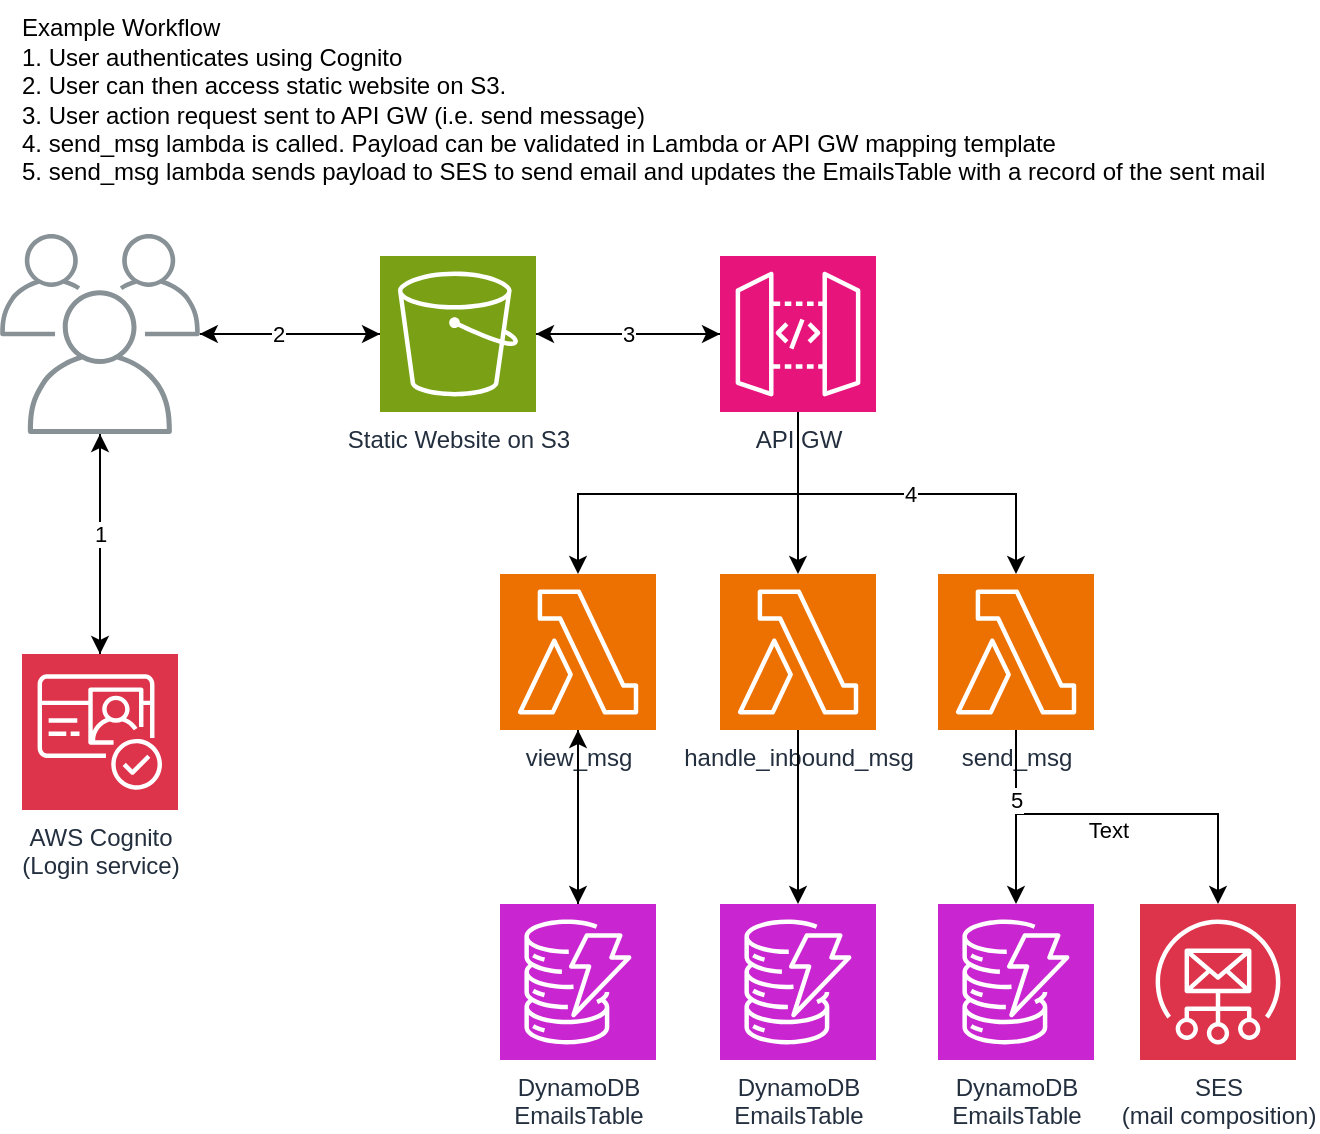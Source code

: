 <mxfile version="28.2.5">
  <diagram name="Page-1" id="s3lB7I6dJ0L6eCbnQk_0">
    <mxGraphModel dx="946" dy="592" grid="1" gridSize="10" guides="1" tooltips="1" connect="1" arrows="1" fold="1" page="1" pageScale="1" pageWidth="827" pageHeight="1169" math="0" shadow="0">
      <root>
        <mxCell id="0" />
        <mxCell id="1" parent="0" />
        <mxCell id="22hJQKztaAWEVZTj3P5C-9" style="edgeStyle=orthogonalEdgeStyle;rounded=0;orthogonalLoop=1;jettySize=auto;html=1;" edge="1" parent="1" source="D-xqw-UxvCrUXcZRyzRA-1" target="D-xqw-UxvCrUXcZRyzRA-3">
          <mxGeometry relative="1" as="geometry" />
        </mxCell>
        <mxCell id="D-xqw-UxvCrUXcZRyzRA-1" value="" style="sketch=0;outlineConnect=0;gradientColor=none;fontColor=#545B64;strokeColor=none;fillColor=#879196;dashed=0;verticalLabelPosition=bottom;verticalAlign=top;align=center;html=1;fontSize=12;fontStyle=0;aspect=fixed;shape=mxgraph.aws4.illustration_users;pointerEvents=1" parent="1" vertex="1">
          <mxGeometry x="80" y="250" width="100" height="100" as="geometry" />
        </mxCell>
        <mxCell id="22hJQKztaAWEVZTj3P5C-10" style="edgeStyle=orthogonalEdgeStyle;rounded=0;orthogonalLoop=1;jettySize=auto;html=1;" edge="1" parent="1" source="D-xqw-UxvCrUXcZRyzRA-3" target="D-xqw-UxvCrUXcZRyzRA-1">
          <mxGeometry relative="1" as="geometry">
            <Array as="points">
              <mxPoint x="220" y="300" />
              <mxPoint x="220" y="300" />
            </Array>
          </mxGeometry>
        </mxCell>
        <mxCell id="22hJQKztaAWEVZTj3P5C-14" value="2" style="edgeLabel;html=1;align=center;verticalAlign=middle;resizable=0;points=[];" vertex="1" connectable="0" parent="22hJQKztaAWEVZTj3P5C-10">
          <mxGeometry x="0.132" relative="1" as="geometry">
            <mxPoint as="offset" />
          </mxGeometry>
        </mxCell>
        <mxCell id="22hJQKztaAWEVZTj3P5C-15" style="edgeStyle=orthogonalEdgeStyle;rounded=0;orthogonalLoop=1;jettySize=auto;html=1;" edge="1" parent="1" source="D-xqw-UxvCrUXcZRyzRA-3" target="D-xqw-UxvCrUXcZRyzRA-5">
          <mxGeometry relative="1" as="geometry" />
        </mxCell>
        <mxCell id="D-xqw-UxvCrUXcZRyzRA-3" value="Static Website on S3" style="sketch=0;points=[[0,0,0],[0.25,0,0],[0.5,0,0],[0.75,0,0],[1,0,0],[0,1,0],[0.25,1,0],[0.5,1,0],[0.75,1,0],[1,1,0],[0,0.25,0],[0,0.5,0],[0,0.75,0],[1,0.25,0],[1,0.5,0],[1,0.75,0]];outlineConnect=0;fontColor=#232F3E;fillColor=#7AA116;strokeColor=#ffffff;dashed=0;verticalLabelPosition=bottom;verticalAlign=top;align=center;html=1;fontSize=12;fontStyle=0;aspect=fixed;shape=mxgraph.aws4.resourceIcon;resIcon=mxgraph.aws4.s3;" parent="1" vertex="1">
          <mxGeometry x="270" y="261" width="78" height="78" as="geometry" />
        </mxCell>
        <mxCell id="22hJQKztaAWEVZTj3P5C-12" style="edgeStyle=orthogonalEdgeStyle;rounded=0;orthogonalLoop=1;jettySize=auto;html=1;" edge="1" parent="1" source="D-xqw-UxvCrUXcZRyzRA-4" target="D-xqw-UxvCrUXcZRyzRA-1">
          <mxGeometry relative="1" as="geometry" />
        </mxCell>
        <mxCell id="D-xqw-UxvCrUXcZRyzRA-4" value="AWS Cognito&lt;br&gt;(Login service)" style="sketch=0;points=[[0,0,0],[0.25,0,0],[0.5,0,0],[0.75,0,0],[1,0,0],[0,1,0],[0.25,1,0],[0.5,1,0],[0.75,1,0],[1,1,0],[0,0.25,0],[0,0.5,0],[0,0.75,0],[1,0.25,0],[1,0.5,0],[1,0.75,0]];outlineConnect=0;fontColor=#232F3E;fillColor=#DD344C;strokeColor=#ffffff;dashed=0;verticalLabelPosition=bottom;verticalAlign=top;align=center;html=1;fontSize=12;fontStyle=0;aspect=fixed;shape=mxgraph.aws4.resourceIcon;resIcon=mxgraph.aws4.cognito;" parent="1" vertex="1">
          <mxGeometry x="91" y="460" width="78" height="78" as="geometry" />
        </mxCell>
        <mxCell id="22hJQKztaAWEVZTj3P5C-16" value="3" style="edgeStyle=orthogonalEdgeStyle;rounded=0;orthogonalLoop=1;jettySize=auto;html=1;" edge="1" parent="1" source="D-xqw-UxvCrUXcZRyzRA-5" target="D-xqw-UxvCrUXcZRyzRA-3">
          <mxGeometry relative="1" as="geometry">
            <Array as="points">
              <mxPoint x="390" y="300" />
              <mxPoint x="390" y="300" />
            </Array>
          </mxGeometry>
        </mxCell>
        <mxCell id="22hJQKztaAWEVZTj3P5C-21" style="edgeStyle=orthogonalEdgeStyle;rounded=0;orthogonalLoop=1;jettySize=auto;html=1;" edge="1" parent="1" source="D-xqw-UxvCrUXcZRyzRA-5" target="22hJQKztaAWEVZTj3P5C-18">
          <mxGeometry relative="1" as="geometry">
            <Array as="points">
              <mxPoint x="479" y="380" />
              <mxPoint x="588" y="380" />
            </Array>
          </mxGeometry>
        </mxCell>
        <mxCell id="22hJQKztaAWEVZTj3P5C-32" value="4" style="edgeLabel;html=1;align=center;verticalAlign=middle;resizable=0;points=[];" vertex="1" connectable="0" parent="22hJQKztaAWEVZTj3P5C-21">
          <mxGeometry x="0.016" relative="1" as="geometry">
            <mxPoint as="offset" />
          </mxGeometry>
        </mxCell>
        <mxCell id="D-xqw-UxvCrUXcZRyzRA-5" value="API GW" style="sketch=0;points=[[0,0,0],[0.25,0,0],[0.5,0,0],[0.75,0,0],[1,0,0],[0,1,0],[0.25,1,0],[0.5,1,0],[0.75,1,0],[1,1,0],[0,0.25,0],[0,0.5,0],[0,0.75,0],[1,0.25,0],[1,0.5,0],[1,0.75,0]];outlineConnect=0;fontColor=#232F3E;fillColor=#E7157B;strokeColor=#ffffff;dashed=0;verticalLabelPosition=bottom;verticalAlign=top;align=center;html=1;fontSize=12;fontStyle=0;aspect=fixed;shape=mxgraph.aws4.resourceIcon;resIcon=mxgraph.aws4.api_gateway;" parent="1" vertex="1">
          <mxGeometry x="440" y="261" width="78" height="78" as="geometry" />
        </mxCell>
        <mxCell id="22hJQKztaAWEVZTj3P5C-24" style="edgeStyle=orthogonalEdgeStyle;rounded=0;orthogonalLoop=1;jettySize=auto;html=1;" edge="1" parent="1" source="D-xqw-UxvCrUXcZRyzRA-6" target="D-xqw-UxvCrUXcZRyzRA-7">
          <mxGeometry relative="1" as="geometry" />
        </mxCell>
        <mxCell id="D-xqw-UxvCrUXcZRyzRA-6" value="view_msg" style="sketch=0;points=[[0,0,0],[0.25,0,0],[0.5,0,0],[0.75,0,0],[1,0,0],[0,1,0],[0.25,1,0],[0.5,1,0],[0.75,1,0],[1,1,0],[0,0.25,0],[0,0.5,0],[0,0.75,0],[1,0.25,0],[1,0.5,0],[1,0.75,0]];outlineConnect=0;fontColor=#232F3E;fillColor=#ED7100;strokeColor=#ffffff;dashed=0;verticalLabelPosition=bottom;verticalAlign=top;align=center;html=1;fontSize=12;fontStyle=0;aspect=fixed;shape=mxgraph.aws4.resourceIcon;resIcon=mxgraph.aws4.lambda;" parent="1" vertex="1">
          <mxGeometry x="330" y="420" width="78" height="78" as="geometry" />
        </mxCell>
        <mxCell id="22hJQKztaAWEVZTj3P5C-25" style="edgeStyle=orthogonalEdgeStyle;rounded=0;orthogonalLoop=1;jettySize=auto;html=1;" edge="1" parent="1" source="D-xqw-UxvCrUXcZRyzRA-7" target="D-xqw-UxvCrUXcZRyzRA-6">
          <mxGeometry relative="1" as="geometry" />
        </mxCell>
        <mxCell id="D-xqw-UxvCrUXcZRyzRA-7" value="DynamoDB&lt;br&gt;EmailsTable" style="sketch=0;points=[[0,0,0],[0.25,0,0],[0.5,0,0],[0.75,0,0],[1,0,0],[0,1,0],[0.25,1,0],[0.5,1,0],[0.75,1,0],[1,1,0],[0,0.25,0],[0,0.5,0],[0,0.75,0],[1,0.25,0],[1,0.5,0],[1,0.75,0]];outlineConnect=0;fontColor=#232F3E;fillColor=#C925D1;strokeColor=#ffffff;dashed=0;verticalLabelPosition=bottom;verticalAlign=top;align=center;html=1;fontSize=12;fontStyle=0;aspect=fixed;shape=mxgraph.aws4.resourceIcon;resIcon=mxgraph.aws4.dynamodb;" parent="1" vertex="1">
          <mxGeometry x="330" y="585" width="78" height="78" as="geometry" />
        </mxCell>
        <mxCell id="D-xqw-UxvCrUXcZRyzRA-8" value="SES&lt;br&gt;(mail composition)" style="sketch=0;points=[[0,0,0],[0.25,0,0],[0.5,0,0],[0.75,0,0],[1,0,0],[0,1,0],[0.25,1,0],[0.5,1,0],[0.75,1,0],[1,1,0],[0,0.25,0],[0,0.5,0],[0,0.75,0],[1,0.25,0],[1,0.5,0],[1,0.75,0]];outlineConnect=0;fontColor=#232F3E;fillColor=#DD344C;strokeColor=#ffffff;dashed=0;verticalLabelPosition=bottom;verticalAlign=top;align=center;html=1;fontSize=12;fontStyle=0;aspect=fixed;shape=mxgraph.aws4.resourceIcon;resIcon=mxgraph.aws4.simple_email_service;" parent="1" vertex="1">
          <mxGeometry x="650" y="585" width="78" height="78" as="geometry" />
        </mxCell>
        <mxCell id="22hJQKztaAWEVZTj3P5C-11" style="edgeStyle=orthogonalEdgeStyle;rounded=0;orthogonalLoop=1;jettySize=auto;html=1;entryX=0.5;entryY=0;entryDx=0;entryDy=0;entryPerimeter=0;" edge="1" parent="1" source="D-xqw-UxvCrUXcZRyzRA-1" target="D-xqw-UxvCrUXcZRyzRA-4">
          <mxGeometry relative="1" as="geometry" />
        </mxCell>
        <mxCell id="22hJQKztaAWEVZTj3P5C-13" value="1" style="edgeLabel;html=1;align=center;verticalAlign=middle;resizable=0;points=[];" vertex="1" connectable="0" parent="22hJQKztaAWEVZTj3P5C-11">
          <mxGeometry x="-0.091" relative="1" as="geometry">
            <mxPoint as="offset" />
          </mxGeometry>
        </mxCell>
        <mxCell id="22hJQKztaAWEVZTj3P5C-17" value="handle_inbound_msg" style="sketch=0;points=[[0,0,0],[0.25,0,0],[0.5,0,0],[0.75,0,0],[1,0,0],[0,1,0],[0.25,1,0],[0.5,1,0],[0.75,1,0],[1,1,0],[0,0.25,0],[0,0.5,0],[0,0.75,0],[1,0.25,0],[1,0.5,0],[1,0.75,0]];outlineConnect=0;fontColor=#232F3E;fillColor=#ED7100;strokeColor=#ffffff;dashed=0;verticalLabelPosition=bottom;verticalAlign=top;align=center;html=1;fontSize=12;fontStyle=0;aspect=fixed;shape=mxgraph.aws4.resourceIcon;resIcon=mxgraph.aws4.lambda;" vertex="1" parent="1">
          <mxGeometry x="440" y="420" width="78" height="78" as="geometry" />
        </mxCell>
        <mxCell id="22hJQKztaAWEVZTj3P5C-30" style="edgeStyle=orthogonalEdgeStyle;rounded=0;orthogonalLoop=1;jettySize=auto;html=1;" edge="1" parent="1" source="22hJQKztaAWEVZTj3P5C-18" target="D-xqw-UxvCrUXcZRyzRA-8">
          <mxGeometry relative="1" as="geometry">
            <Array as="points">
              <mxPoint x="588" y="540" />
              <mxPoint x="689" y="540" />
            </Array>
          </mxGeometry>
        </mxCell>
        <mxCell id="22hJQKztaAWEVZTj3P5C-33" value="Text" style="edgeLabel;html=1;align=center;verticalAlign=middle;resizable=0;points=[];" vertex="1" connectable="0" parent="22hJQKztaAWEVZTj3P5C-30">
          <mxGeometry x="-0.069" y="-8" relative="1" as="geometry">
            <mxPoint as="offset" />
          </mxGeometry>
        </mxCell>
        <mxCell id="22hJQKztaAWEVZTj3P5C-18" value="send_msg" style="sketch=0;points=[[0,0,0],[0.25,0,0],[0.5,0,0],[0.75,0,0],[1,0,0],[0,1,0],[0.25,1,0],[0.5,1,0],[0.75,1,0],[1,1,0],[0,0.25,0],[0,0.5,0],[0,0.75,0],[1,0.25,0],[1,0.5,0],[1,0.75,0]];outlineConnect=0;fontColor=#232F3E;fillColor=#ED7100;strokeColor=#ffffff;dashed=0;verticalLabelPosition=bottom;verticalAlign=top;align=center;html=1;fontSize=12;fontStyle=0;aspect=fixed;shape=mxgraph.aws4.resourceIcon;resIcon=mxgraph.aws4.lambda;" vertex="1" parent="1">
          <mxGeometry x="549" y="420" width="78" height="78" as="geometry" />
        </mxCell>
        <mxCell id="22hJQKztaAWEVZTj3P5C-19" style="edgeStyle=orthogonalEdgeStyle;rounded=0;orthogonalLoop=1;jettySize=auto;html=1;entryX=0.5;entryY=0;entryDx=0;entryDy=0;entryPerimeter=0;" edge="1" parent="1" source="D-xqw-UxvCrUXcZRyzRA-5" target="D-xqw-UxvCrUXcZRyzRA-6">
          <mxGeometry relative="1" as="geometry">
            <Array as="points">
              <mxPoint x="479" y="380" />
              <mxPoint x="369" y="380" />
            </Array>
          </mxGeometry>
        </mxCell>
        <mxCell id="22hJQKztaAWEVZTj3P5C-20" style="edgeStyle=orthogonalEdgeStyle;rounded=0;orthogonalLoop=1;jettySize=auto;html=1;entryX=0.5;entryY=0;entryDx=0;entryDy=0;entryPerimeter=0;" edge="1" parent="1" source="D-xqw-UxvCrUXcZRyzRA-5" target="22hJQKztaAWEVZTj3P5C-17">
          <mxGeometry relative="1" as="geometry" />
        </mxCell>
        <mxCell id="22hJQKztaAWEVZTj3P5C-26" value="DynamoDB&lt;br&gt;EmailsTable" style="sketch=0;points=[[0,0,0],[0.25,0,0],[0.5,0,0],[0.75,0,0],[1,0,0],[0,1,0],[0.25,1,0],[0.5,1,0],[0.75,1,0],[1,1,0],[0,0.25,0],[0,0.5,0],[0,0.75,0],[1,0.25,0],[1,0.5,0],[1,0.75,0]];outlineConnect=0;fontColor=#232F3E;fillColor=#C925D1;strokeColor=#ffffff;dashed=0;verticalLabelPosition=bottom;verticalAlign=top;align=center;html=1;fontSize=12;fontStyle=0;aspect=fixed;shape=mxgraph.aws4.resourceIcon;resIcon=mxgraph.aws4.dynamodb;" vertex="1" parent="1">
          <mxGeometry x="440" y="585" width="78" height="78" as="geometry" />
        </mxCell>
        <mxCell id="22hJQKztaAWEVZTj3P5C-27" style="edgeStyle=orthogonalEdgeStyle;rounded=0;orthogonalLoop=1;jettySize=auto;html=1;entryX=0.5;entryY=0;entryDx=0;entryDy=0;entryPerimeter=0;" edge="1" parent="1" source="22hJQKztaAWEVZTj3P5C-17" target="22hJQKztaAWEVZTj3P5C-26">
          <mxGeometry relative="1" as="geometry" />
        </mxCell>
        <mxCell id="22hJQKztaAWEVZTj3P5C-28" value="DynamoDB&lt;br&gt;EmailsTable" style="sketch=0;points=[[0,0,0],[0.25,0,0],[0.5,0,0],[0.75,0,0],[1,0,0],[0,1,0],[0.25,1,0],[0.5,1,0],[0.75,1,0],[1,1,0],[0,0.25,0],[0,0.5,0],[0,0.75,0],[1,0.25,0],[1,0.5,0],[1,0.75,0]];outlineConnect=0;fontColor=#232F3E;fillColor=#C925D1;strokeColor=#ffffff;dashed=0;verticalLabelPosition=bottom;verticalAlign=top;align=center;html=1;fontSize=12;fontStyle=0;aspect=fixed;shape=mxgraph.aws4.resourceIcon;resIcon=mxgraph.aws4.dynamodb;" vertex="1" parent="1">
          <mxGeometry x="549" y="585" width="78" height="78" as="geometry" />
        </mxCell>
        <mxCell id="22hJQKztaAWEVZTj3P5C-29" style="edgeStyle=orthogonalEdgeStyle;rounded=0;orthogonalLoop=1;jettySize=auto;html=1;entryX=0.5;entryY=0;entryDx=0;entryDy=0;entryPerimeter=0;" edge="1" parent="1" source="22hJQKztaAWEVZTj3P5C-18" target="22hJQKztaAWEVZTj3P5C-28">
          <mxGeometry relative="1" as="geometry" />
        </mxCell>
        <mxCell id="22hJQKztaAWEVZTj3P5C-34" value="5" style="edgeLabel;html=1;align=center;verticalAlign=middle;resizable=0;points=[];" vertex="1" connectable="0" parent="22hJQKztaAWEVZTj3P5C-29">
          <mxGeometry x="-0.195" relative="1" as="geometry">
            <mxPoint as="offset" />
          </mxGeometry>
        </mxCell>
        <mxCell id="22hJQKztaAWEVZTj3P5C-31" value="&lt;div&gt;Example Workflow&lt;/div&gt;1. User authenticates using Cognito&lt;div&gt;2. User can then access static website on S3.&lt;/div&gt;&lt;div&gt;3. User action request sent to API GW (i.e. send message)&lt;/div&gt;&lt;div style=&quot;&quot;&gt;4. send_msg lambda is called. Payload can be validated in Lambda or API GW mapping template&lt;/div&gt;&lt;div style=&quot;&quot;&gt;5.&amp;nbsp;&lt;span style=&quot;background-color: transparent; color: light-dark(rgb(0, 0, 0), rgb(255, 255, 255));&quot;&gt;send_msg lambda sends payload to SES to send email and updates the EmailsTable with a record of the sent mail&lt;/span&gt;&lt;/div&gt;" style="text;html=1;align=left;verticalAlign=middle;resizable=0;points=[];autosize=1;strokeColor=none;fillColor=none;" vertex="1" parent="1">
          <mxGeometry x="89" y="133" width="650" height="100" as="geometry" />
        </mxCell>
      </root>
    </mxGraphModel>
  </diagram>
</mxfile>
